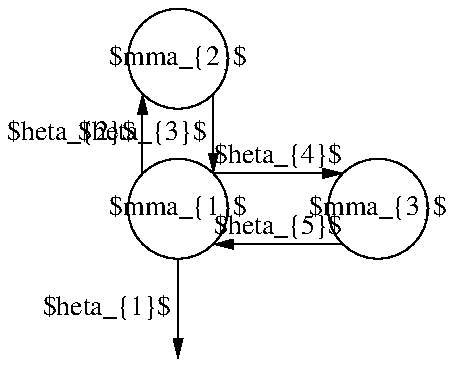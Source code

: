 .PS
G1: circle "$\gamma_{1}$";
move right;
G3: circle "$\gamma_{3}$";
move up from G1;
G2: circle "$\gamma_{2}$";
arrow down from G1.s "$\theta_{1}$ "rjust;
arrow -> from G1.nw to G2.sw "$\theta_{2}$ " rjust;
arrow <- from G1.ne to G2.se "$\theta_{3}$ " rjust;
arrow -> from G1.ne to G3.nw "$\theta_{4}$" above;
arrow <- from G1.se to G3.sw "$\theta_{5}$" above;
.PE
